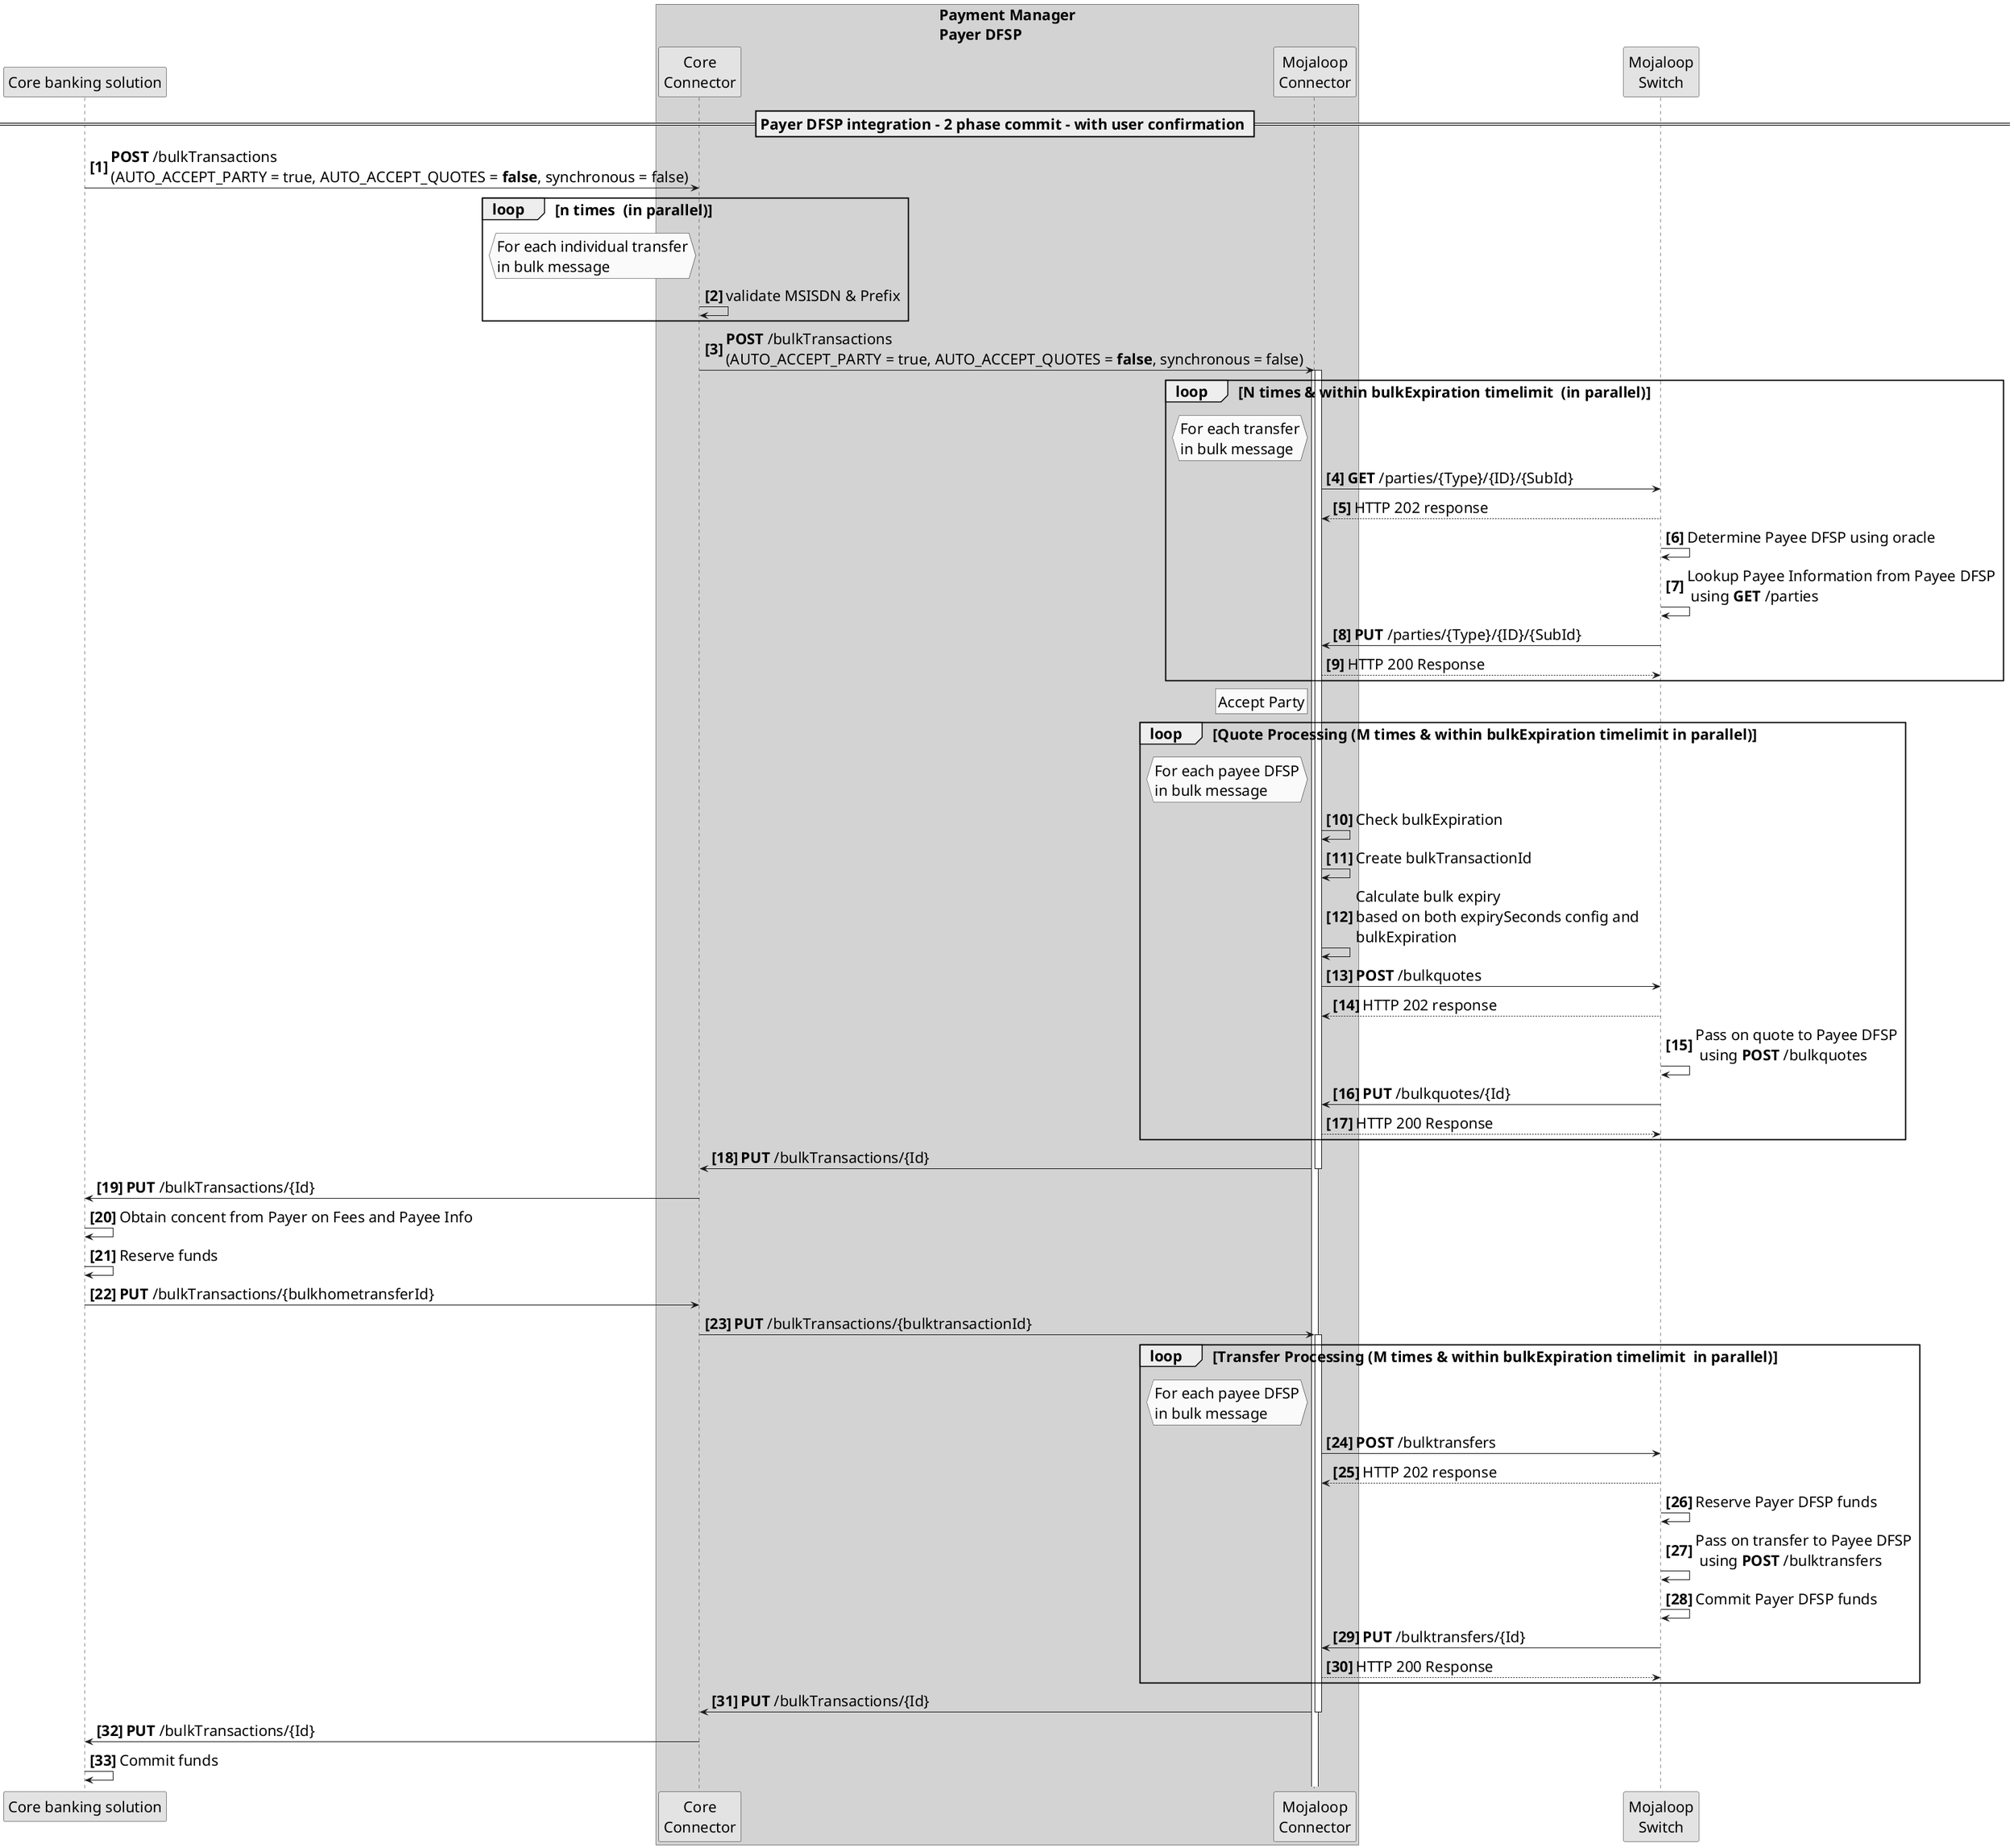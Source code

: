 @startuml PayerDFSPBulkTwoPhasePattern
/'*****
--------------
******'/

skinparam activityFontSize 4
skinparam activityDiamondFontSize 30
skinparam activityArrowFontSize 22
skinparam defaultFontSize 22
skinparam noteFontSize 22
skinparam monochrome true
' declare title
' title PayerDFSPBulkTwoPhasePattern
' declare actors
participant "Core banking solution" as CBS
box "Payment Manager\nPayer DFSP" #LightGrey
participant "Core\nConnector" as CC 
participant "Mojaloop\nConnector" as MC 
end box
participant "Mojaloop\nSwitch" as Switch
autonumber 1 1 "<b>[0]"

== Payer DFSP integration - 2 phase commit - with user confirmation ==

CBS->CC: **POST** /bulkTransactions \n(AUTO_ACCEPT_PARTY = true, AUTO_ACCEPT_QUOTES = **false**, synchronous = false)
Loop n times  (in parallel)
    hnote left of CC
        For each individual transfer
        in bulk message
    end hnote
    CC -> CC: validate MSISDN & Prefix
end Loop
CC->MC: **POST** /bulkTransactions \n(AUTO_ACCEPT_PARTY = true, AUTO_ACCEPT_QUOTES = **false**, synchronous = false)
activate MC
loop N times & within bulkExpiration timelimit  (in parallel)
hnote left of MC
        For each transfer
        in bulk message
end hnote
  activate MC
  MC->Switch: **GET** /parties/{Type}/{ID}/{SubId}
  Switch-->MC: HTTP 202 response
  Switch->Switch: Determine Payee DFSP using oracle
  Switch->Switch: Lookup Payee Information from Payee DFSP\n using **GET** /parties
  Switch->MC: **PUT** /parties/{Type}/{ID}/{SubId}
  MC-->Switch: HTTP 200 Response
end Loop

rnote left MC
  Accept Party
endrnote

loop Quote Processing (M times & within bulkExpiration timelimit in parallel)
  hnote left of MC
          For each payee DFSP
          in bulk message
  end hnote
  MC->MC: Check bulkExpiration
  MC->MC: Create bulkTransactionId
  MC -> MC: Calculate bulk expiry \nbased on both expirySeconds config and \nbulkExpiration
  MC->Switch: **POST** /bulkquotes
  Switch-->MC: HTTP 202 response
  Switch->Switch: Pass on quote to Payee DFSP\n using **POST** /bulkquotes
  Switch->MC: **PUT** /bulkquotes/{Id}
  MC-->Switch: HTTP 200 Response
end loop
  MC->CC: **PUT** /bulkTransactions/{Id}

  deactivate MC
  CC->CBS: **PUT** /bulkTransactions/{Id}


CBS->CBS: Obtain concent from Payer on Fees and Payee Info
CBS->CBS: Reserve funds
CBS->CC: **PUT** /bulkTransactions/{bulkhometransferId}
CC->MC: **PUT** /bulkTransactions/{bulktransactionId}

loop Transfer Processing (M times & within bulkExpiration timelimit  in parallel)
  hnote left of MC
        For each payee DFSP
        in bulk message
  end hnote

  activate MC
  MC->Switch: **POST** /bulktransfers
  Switch-->MC: HTTP 202 response
  Switch->Switch: Reserve Payer DFSP funds
  Switch->Switch: Pass on transfer to Payee DFSP\n using **POST** /bulktransfers
  Switch->Switch: Commit Payer DFSP funds
  Switch->MC: **PUT** /bulktransfers/{Id}
  MC-->Switch: HTTP 200 Response
end loop  

MC->CC: **PUT** /bulkTransactions/{Id}

deactivate MC
CC->CBS: **PUT** /bulkTransactions/{Id}
CBS->CBS: Commit funds

@enduml